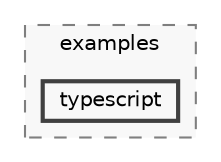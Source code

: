 digraph "backend/node_modules/socks/docs/examples/typescript"
{
 // LATEX_PDF_SIZE
  bgcolor="transparent";
  edge [fontname=Helvetica,fontsize=10,labelfontname=Helvetica,labelfontsize=10];
  node [fontname=Helvetica,fontsize=10,shape=box,height=0.2,width=0.4];
  compound=true
  subgraph clusterdir_5aa2a03b6de2a5922f30dc7537576825 {
    graph [ bgcolor="#f8f8f8", pencolor="grey50", label="examples", fontname=Helvetica,fontsize=10 style="filled,dashed", URL="dir_5aa2a03b6de2a5922f30dc7537576825.html",tooltip=""]
  dir_362d6de809fa776ae7a5527960ccdc0e [label="typescript", fillcolor="#f8f8f8", color="grey25", style="filled,bold", URL="dir_362d6de809fa776ae7a5527960ccdc0e.html",tooltip=""];
  }
}
